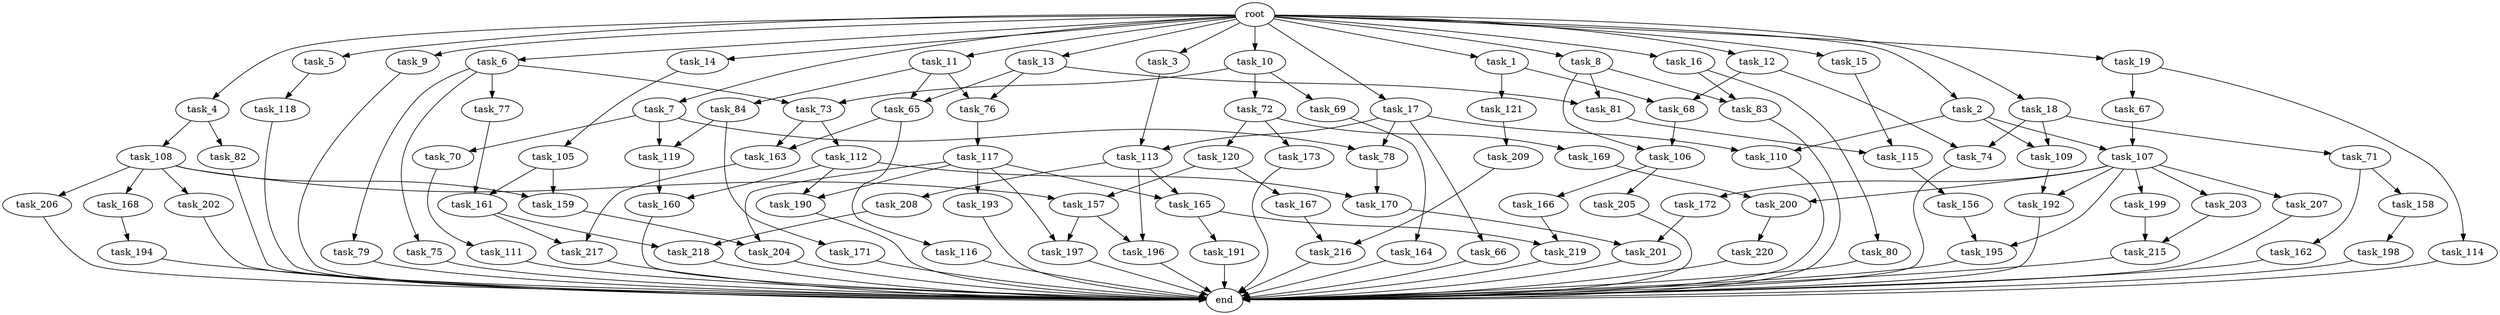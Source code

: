 digraph G {
  root [size="0.000000"];
  task_1 [size="1.024000"];
  task_2 [size="1.024000"];
  task_3 [size="1.024000"];
  task_4 [size="1.024000"];
  task_5 [size="1.024000"];
  task_6 [size="1.024000"];
  task_7 [size="1.024000"];
  task_8 [size="1.024000"];
  task_9 [size="1.024000"];
  task_10 [size="1.024000"];
  task_11 [size="1.024000"];
  task_12 [size="1.024000"];
  task_13 [size="1.024000"];
  task_14 [size="1.024000"];
  task_15 [size="1.024000"];
  task_16 [size="1.024000"];
  task_17 [size="1.024000"];
  task_18 [size="1.024000"];
  task_19 [size="1.024000"];
  task_65 [size="1116691496.960000"];
  task_66 [size="137438953.472000"];
  task_67 [size="77309411.328000"];
  task_68 [size="730144440.320000"];
  task_69 [size="34359738.368000"];
  task_70 [size="695784701.952000"];
  task_71 [size="420906795.008000"];
  task_72 [size="34359738.368000"];
  task_73 [size="893353197.568000"];
  task_74 [size="1116691496.960000"];
  task_75 [size="858993459.200000"];
  task_76 [size="1116691496.960000"];
  task_77 [size="858993459.200000"];
  task_78 [size="833223655.424000"];
  task_79 [size="858993459.200000"];
  task_80 [size="214748364.800000"];
  task_81 [size="1245540515.840000"];
  task_82 [size="549755813.888000"];
  task_83 [size="764504178.688000"];
  task_84 [size="420906795.008000"];
  task_105 [size="695784701.952000"];
  task_106 [size="584115552.256000"];
  task_107 [size="773094113.280000"];
  task_108 [size="549755813.888000"];
  task_109 [size="498216206.336000"];
  task_110 [size="214748364.800000"];
  task_111 [size="137438953.472000"];
  task_112 [size="420906795.008000"];
  task_113 [size="446676598.784000"];
  task_114 [size="77309411.328000"];
  task_115 [size="1717986918.400000"];
  task_116 [size="77309411.328000"];
  task_117 [size="137438953.472000"];
  task_118 [size="34359738.368000"];
  task_119 [size="730144440.320000"];
  task_120 [size="549755813.888000"];
  task_121 [size="34359738.368000"];
  task_156 [size="214748364.800000"];
  task_157 [size="996432412.672000"];
  task_158 [size="420906795.008000"];
  task_159 [size="171798691.840000"];
  task_160 [size="68719476.736000"];
  task_161 [size="893353197.568000"];
  task_162 [size="420906795.008000"];
  task_163 [size="498216206.336000"];
  task_164 [size="858993459.200000"];
  task_165 [size="1391569403.904000"];
  task_166 [size="858993459.200000"];
  task_167 [size="858993459.200000"];
  task_168 [size="137438953.472000"];
  task_169 [size="549755813.888000"];
  task_170 [size="68719476.736000"];
  task_171 [size="34359738.368000"];
  task_172 [size="309237645.312000"];
  task_173 [size="549755813.888000"];
  task_190 [size="730144440.320000"];
  task_191 [size="420906795.008000"];
  task_192 [size="618475290.624000"];
  task_193 [size="695784701.952000"];
  task_194 [size="137438953.472000"];
  task_195 [size="858993459.200000"];
  task_196 [size="910533066.752000"];
  task_197 [size="910533066.752000"];
  task_198 [size="858993459.200000"];
  task_199 [size="309237645.312000"];
  task_200 [size="343597383.680000"];
  task_201 [size="1116691496.960000"];
  task_202 [size="137438953.472000"];
  task_203 [size="309237645.312000"];
  task_204 [size="1116691496.960000"];
  task_205 [size="858993459.200000"];
  task_206 [size="137438953.472000"];
  task_207 [size="309237645.312000"];
  task_208 [size="695784701.952000"];
  task_209 [size="420906795.008000"];
  task_215 [size="343597383.680000"];
  task_216 [size="996432412.672000"];
  task_217 [size="1408749273.088000"];
  task_218 [size="858993459.200000"];
  task_219 [size="1279900254.208000"];
  task_220 [size="549755813.888000"];
  end [size="0.000000"];

  root -> task_1 [size="1.000000"];
  root -> task_2 [size="1.000000"];
  root -> task_3 [size="1.000000"];
  root -> task_4 [size="1.000000"];
  root -> task_5 [size="1.000000"];
  root -> task_6 [size="1.000000"];
  root -> task_7 [size="1.000000"];
  root -> task_8 [size="1.000000"];
  root -> task_9 [size="1.000000"];
  root -> task_10 [size="1.000000"];
  root -> task_11 [size="1.000000"];
  root -> task_12 [size="1.000000"];
  root -> task_13 [size="1.000000"];
  root -> task_14 [size="1.000000"];
  root -> task_15 [size="1.000000"];
  root -> task_16 [size="1.000000"];
  root -> task_17 [size="1.000000"];
  root -> task_18 [size="1.000000"];
  root -> task_19 [size="1.000000"];
  task_1 -> task_68 [size="33554432.000000"];
  task_1 -> task_121 [size="33554432.000000"];
  task_2 -> task_107 [size="75497472.000000"];
  task_2 -> task_109 [size="75497472.000000"];
  task_2 -> task_110 [size="75497472.000000"];
  task_3 -> task_113 [size="301989888.000000"];
  task_4 -> task_82 [size="536870912.000000"];
  task_4 -> task_108 [size="536870912.000000"];
  task_5 -> task_118 [size="33554432.000000"];
  task_6 -> task_73 [size="838860800.000000"];
  task_6 -> task_75 [size="838860800.000000"];
  task_6 -> task_77 [size="838860800.000000"];
  task_6 -> task_79 [size="838860800.000000"];
  task_7 -> task_70 [size="679477248.000000"];
  task_7 -> task_78 [size="679477248.000000"];
  task_7 -> task_119 [size="679477248.000000"];
  task_8 -> task_81 [size="536870912.000000"];
  task_8 -> task_83 [size="536870912.000000"];
  task_8 -> task_106 [size="536870912.000000"];
  task_9 -> end [size="1.000000"];
  task_10 -> task_69 [size="33554432.000000"];
  task_10 -> task_72 [size="33554432.000000"];
  task_10 -> task_73 [size="33554432.000000"];
  task_11 -> task_65 [size="411041792.000000"];
  task_11 -> task_76 [size="411041792.000000"];
  task_11 -> task_84 [size="411041792.000000"];
  task_12 -> task_68 [size="679477248.000000"];
  task_12 -> task_74 [size="679477248.000000"];
  task_13 -> task_65 [size="679477248.000000"];
  task_13 -> task_76 [size="679477248.000000"];
  task_13 -> task_81 [size="679477248.000000"];
  task_14 -> task_105 [size="679477248.000000"];
  task_15 -> task_115 [size="838860800.000000"];
  task_16 -> task_80 [size="209715200.000000"];
  task_16 -> task_83 [size="209715200.000000"];
  task_17 -> task_66 [size="134217728.000000"];
  task_17 -> task_78 [size="134217728.000000"];
  task_17 -> task_110 [size="134217728.000000"];
  task_17 -> task_113 [size="134217728.000000"];
  task_18 -> task_71 [size="411041792.000000"];
  task_18 -> task_74 [size="411041792.000000"];
  task_18 -> task_109 [size="411041792.000000"];
  task_19 -> task_67 [size="75497472.000000"];
  task_19 -> task_114 [size="75497472.000000"];
  task_65 -> task_116 [size="75497472.000000"];
  task_65 -> task_163 [size="75497472.000000"];
  task_66 -> end [size="1.000000"];
  task_67 -> task_107 [size="679477248.000000"];
  task_68 -> task_106 [size="33554432.000000"];
  task_69 -> task_164 [size="838860800.000000"];
  task_70 -> task_111 [size="134217728.000000"];
  task_71 -> task_158 [size="411041792.000000"];
  task_71 -> task_162 [size="411041792.000000"];
  task_72 -> task_120 [size="536870912.000000"];
  task_72 -> task_169 [size="536870912.000000"];
  task_72 -> task_173 [size="536870912.000000"];
  task_73 -> task_112 [size="411041792.000000"];
  task_73 -> task_163 [size="411041792.000000"];
  task_74 -> end [size="1.000000"];
  task_75 -> end [size="1.000000"];
  task_76 -> task_117 [size="134217728.000000"];
  task_77 -> task_161 [size="838860800.000000"];
  task_78 -> task_170 [size="33554432.000000"];
  task_79 -> end [size="1.000000"];
  task_80 -> end [size="1.000000"];
  task_81 -> task_115 [size="838860800.000000"];
  task_82 -> end [size="1.000000"];
  task_83 -> end [size="1.000000"];
  task_84 -> task_119 [size="33554432.000000"];
  task_84 -> task_171 [size="33554432.000000"];
  task_105 -> task_159 [size="33554432.000000"];
  task_105 -> task_161 [size="33554432.000000"];
  task_106 -> task_166 [size="838860800.000000"];
  task_106 -> task_205 [size="838860800.000000"];
  task_107 -> task_172 [size="301989888.000000"];
  task_107 -> task_192 [size="301989888.000000"];
  task_107 -> task_195 [size="301989888.000000"];
  task_107 -> task_199 [size="301989888.000000"];
  task_107 -> task_200 [size="301989888.000000"];
  task_107 -> task_203 [size="301989888.000000"];
  task_107 -> task_207 [size="301989888.000000"];
  task_108 -> task_157 [size="134217728.000000"];
  task_108 -> task_159 [size="134217728.000000"];
  task_108 -> task_168 [size="134217728.000000"];
  task_108 -> task_202 [size="134217728.000000"];
  task_108 -> task_206 [size="134217728.000000"];
  task_109 -> task_192 [size="301989888.000000"];
  task_110 -> end [size="1.000000"];
  task_111 -> end [size="1.000000"];
  task_112 -> task_160 [size="33554432.000000"];
  task_112 -> task_170 [size="33554432.000000"];
  task_112 -> task_190 [size="33554432.000000"];
  task_113 -> task_165 [size="679477248.000000"];
  task_113 -> task_196 [size="679477248.000000"];
  task_113 -> task_208 [size="679477248.000000"];
  task_114 -> end [size="1.000000"];
  task_115 -> task_156 [size="209715200.000000"];
  task_116 -> end [size="1.000000"];
  task_117 -> task_165 [size="679477248.000000"];
  task_117 -> task_190 [size="679477248.000000"];
  task_117 -> task_193 [size="679477248.000000"];
  task_117 -> task_197 [size="679477248.000000"];
  task_117 -> task_204 [size="679477248.000000"];
  task_118 -> end [size="1.000000"];
  task_119 -> task_160 [size="33554432.000000"];
  task_120 -> task_157 [size="838860800.000000"];
  task_120 -> task_167 [size="838860800.000000"];
  task_121 -> task_209 [size="411041792.000000"];
  task_156 -> task_195 [size="536870912.000000"];
  task_157 -> task_196 [size="209715200.000000"];
  task_157 -> task_197 [size="209715200.000000"];
  task_158 -> task_198 [size="838860800.000000"];
  task_159 -> task_204 [size="411041792.000000"];
  task_160 -> end [size="1.000000"];
  task_161 -> task_217 [size="536870912.000000"];
  task_161 -> task_218 [size="536870912.000000"];
  task_162 -> end [size="1.000000"];
  task_163 -> task_217 [size="838860800.000000"];
  task_164 -> end [size="1.000000"];
  task_165 -> task_191 [size="411041792.000000"];
  task_165 -> task_219 [size="411041792.000000"];
  task_166 -> task_219 [size="838860800.000000"];
  task_167 -> task_216 [size="134217728.000000"];
  task_168 -> task_194 [size="134217728.000000"];
  task_169 -> task_200 [size="33554432.000000"];
  task_170 -> task_201 [size="679477248.000000"];
  task_171 -> end [size="1.000000"];
  task_172 -> task_201 [size="411041792.000000"];
  task_173 -> end [size="1.000000"];
  task_190 -> end [size="1.000000"];
  task_191 -> end [size="1.000000"];
  task_192 -> end [size="1.000000"];
  task_193 -> end [size="1.000000"];
  task_194 -> end [size="1.000000"];
  task_195 -> end [size="1.000000"];
  task_196 -> end [size="1.000000"];
  task_197 -> end [size="1.000000"];
  task_198 -> end [size="1.000000"];
  task_199 -> task_215 [size="33554432.000000"];
  task_200 -> task_220 [size="536870912.000000"];
  task_201 -> end [size="1.000000"];
  task_202 -> end [size="1.000000"];
  task_203 -> task_215 [size="301989888.000000"];
  task_204 -> end [size="1.000000"];
  task_205 -> end [size="1.000000"];
  task_206 -> end [size="1.000000"];
  task_207 -> end [size="1.000000"];
  task_208 -> task_218 [size="301989888.000000"];
  task_209 -> task_216 [size="838860800.000000"];
  task_215 -> end [size="1.000000"];
  task_216 -> end [size="1.000000"];
  task_217 -> end [size="1.000000"];
  task_218 -> end [size="1.000000"];
  task_219 -> end [size="1.000000"];
  task_220 -> end [size="1.000000"];
}
